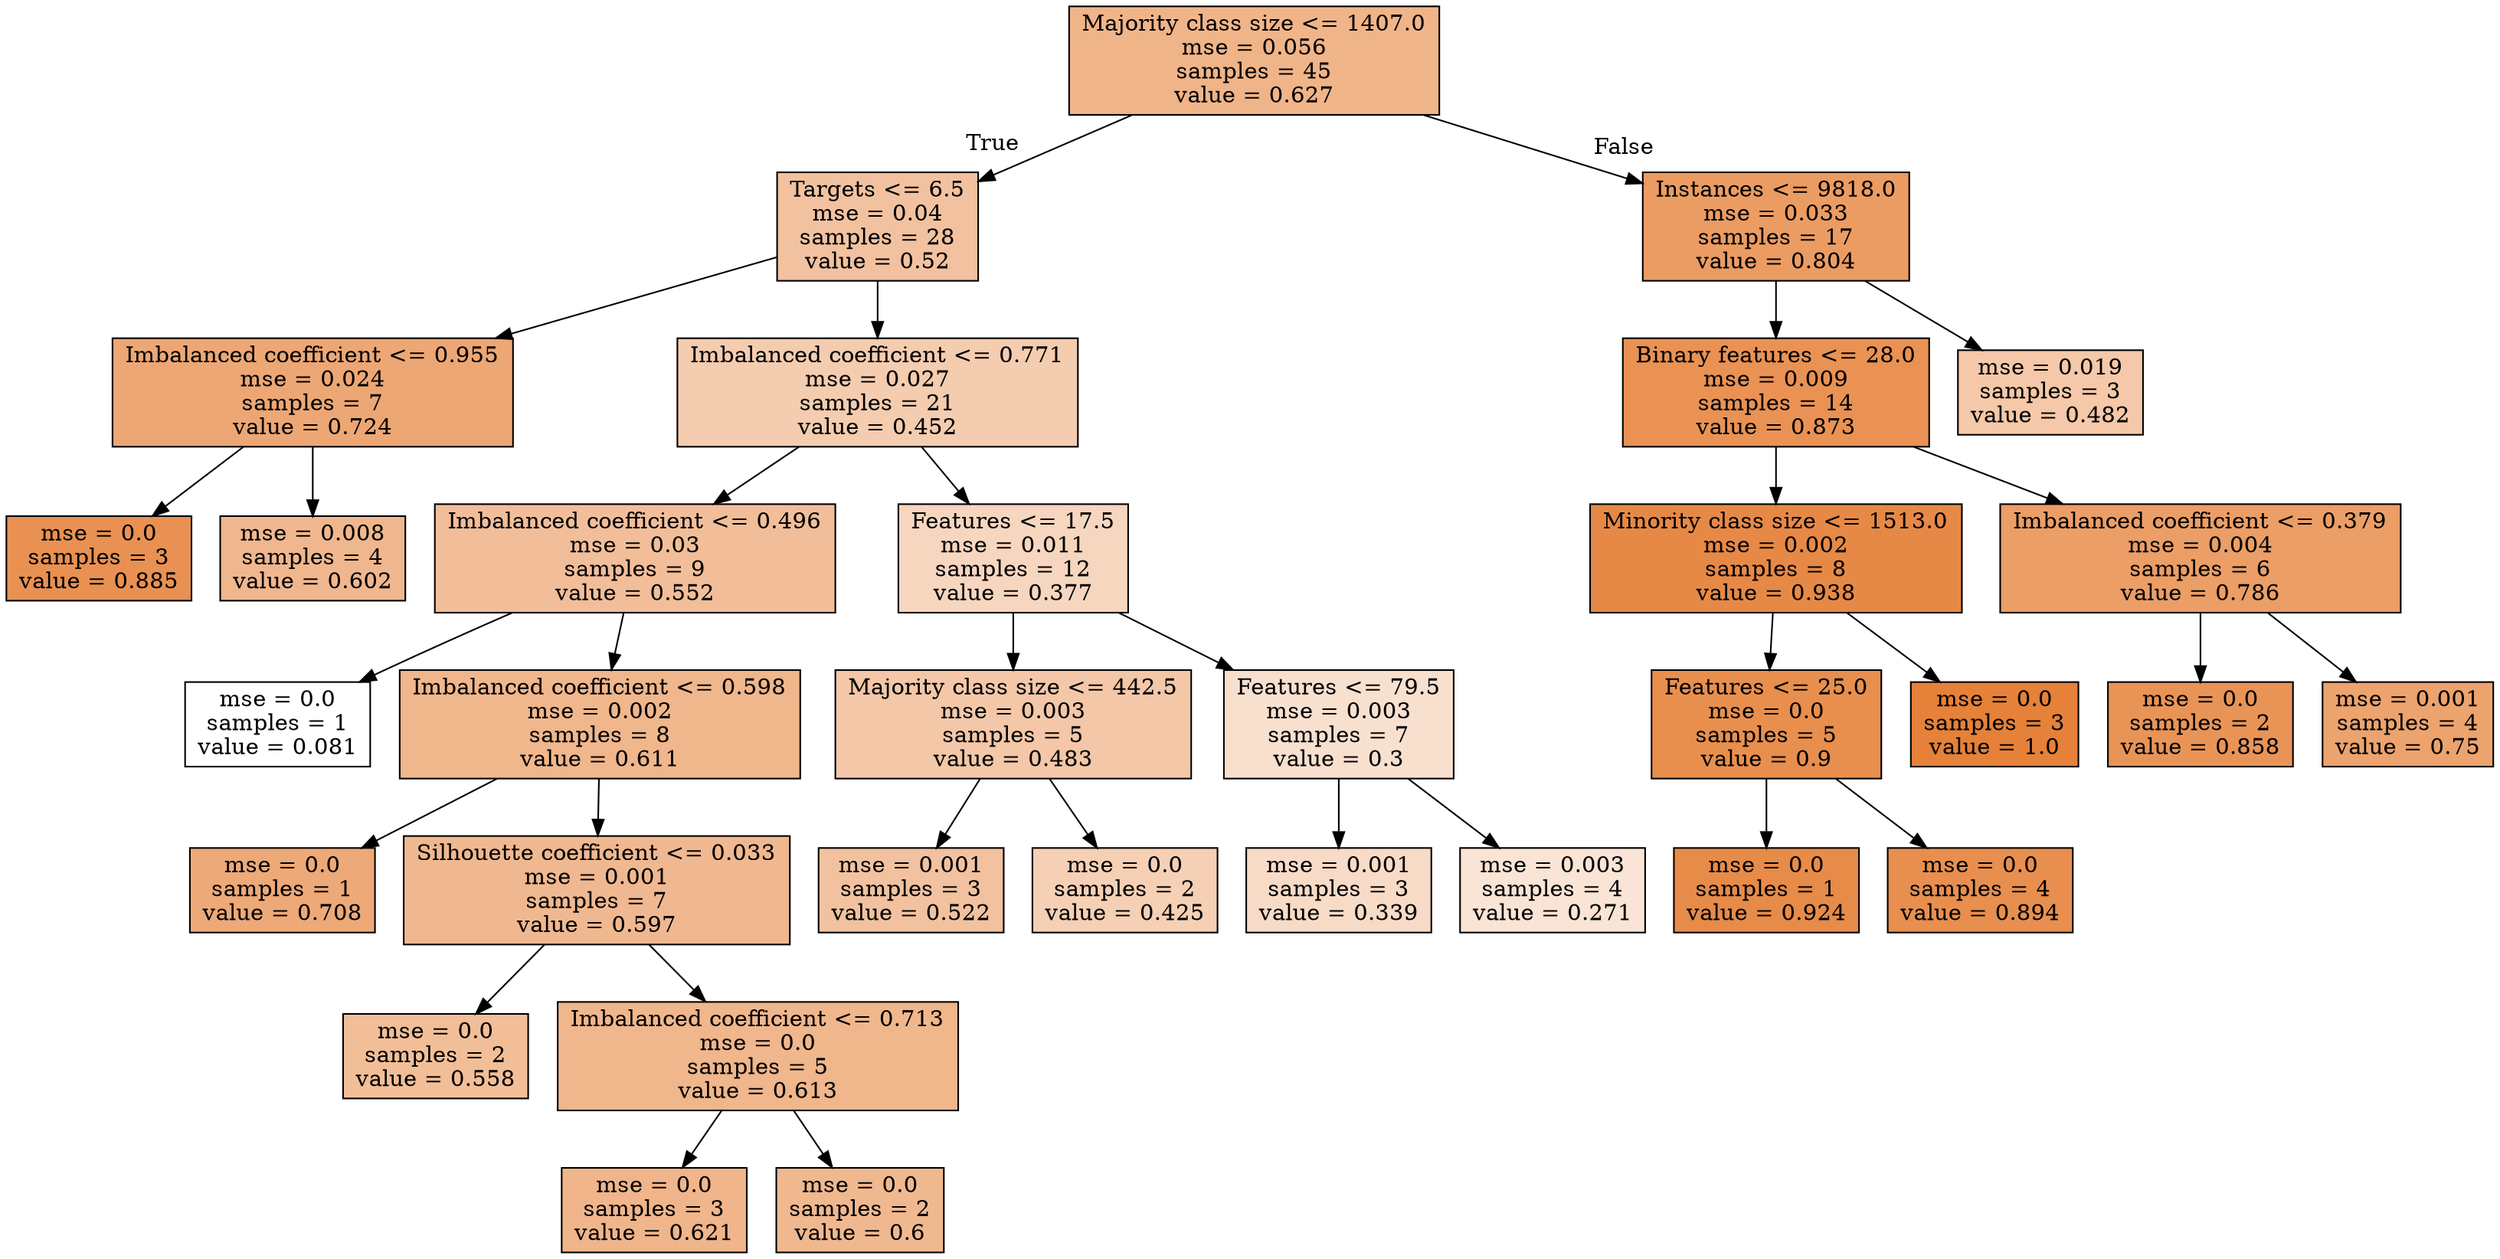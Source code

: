 digraph Tree {
node [shape=box, style="filled", color="black"] ;
0 [label="Majority class size <= 1407.0\nmse = 0.056\nsamples = 45\nvalue = 0.627", fillcolor="#e5813997"] ;
1 [label="Targets <= 6.5\nmse = 0.04\nsamples = 28\nvalue = 0.52", fillcolor="#e581397a"] ;
0 -> 1 [labeldistance=2.5, labelangle=45, headlabel="True"] ;
2 [label="Imbalanced coefficient <= 0.955\nmse = 0.024\nsamples = 7\nvalue = 0.724", fillcolor="#e58139b2"] ;
1 -> 2 ;
3 [label="mse = 0.0\nsamples = 3\nvalue = 0.885", fillcolor="#e58139df"] ;
2 -> 3 ;
4 [label="mse = 0.008\nsamples = 4\nvalue = 0.602", fillcolor="#e5813991"] ;
2 -> 4 ;
5 [label="Imbalanced coefficient <= 0.771\nmse = 0.027\nsamples = 21\nvalue = 0.452", fillcolor="#e5813967"] ;
1 -> 5 ;
6 [label="Imbalanced coefficient <= 0.496\nmse = 0.03\nsamples = 9\nvalue = 0.552", fillcolor="#e5813983"] ;
5 -> 6 ;
7 [label="mse = 0.0\nsamples = 1\nvalue = 0.081", fillcolor="#e5813900"] ;
6 -> 7 ;
8 [label="Imbalanced coefficient <= 0.598\nmse = 0.002\nsamples = 8\nvalue = 0.611", fillcolor="#e5813993"] ;
6 -> 8 ;
9 [label="mse = 0.0\nsamples = 1\nvalue = 0.708", fillcolor="#e58139ae"] ;
8 -> 9 ;
10 [label="Silhouette coefficient <= 0.033\nmse = 0.001\nsamples = 7\nvalue = 0.597", fillcolor="#e581398f"] ;
8 -> 10 ;
11 [label="mse = 0.0\nsamples = 2\nvalue = 0.558", fillcolor="#e5813984"] ;
10 -> 11 ;
12 [label="Imbalanced coefficient <= 0.713\nmse = 0.0\nsamples = 5\nvalue = 0.613", fillcolor="#e5813994"] ;
10 -> 12 ;
13 [label="mse = 0.0\nsamples = 3\nvalue = 0.621", fillcolor="#e5813996"] ;
12 -> 13 ;
14 [label="mse = 0.0\nsamples = 2\nvalue = 0.6", fillcolor="#e5813990"] ;
12 -> 14 ;
15 [label="Features <= 17.5\nmse = 0.011\nsamples = 12\nvalue = 0.377", fillcolor="#e5813952"] ;
5 -> 15 ;
16 [label="Majority class size <= 442.5\nmse = 0.003\nsamples = 5\nvalue = 0.483", fillcolor="#e5813970"] ;
15 -> 16 ;
17 [label="mse = 0.001\nsamples = 3\nvalue = 0.522", fillcolor="#e581397a"] ;
16 -> 17 ;
18 [label="mse = 0.0\nsamples = 2\nvalue = 0.425", fillcolor="#e581395f"] ;
16 -> 18 ;
19 [label="Features <= 79.5\nmse = 0.003\nsamples = 7\nvalue = 0.3", fillcolor="#e581393d"] ;
15 -> 19 ;
20 [label="mse = 0.001\nsamples = 3\nvalue = 0.339", fillcolor="#e5813948"] ;
19 -> 20 ;
21 [label="mse = 0.003\nsamples = 4\nvalue = 0.271", fillcolor="#e5813935"] ;
19 -> 21 ;
22 [label="Instances <= 9818.0\nmse = 0.033\nsamples = 17\nvalue = 0.804", fillcolor="#e58139c9"] ;
0 -> 22 [labeldistance=2.5, labelangle=-45, headlabel="False"] ;
23 [label="Binary features <= 28.0\nmse = 0.009\nsamples = 14\nvalue = 0.873", fillcolor="#e58139dc"] ;
22 -> 23 ;
24 [label="Minority class size <= 1513.0\nmse = 0.002\nsamples = 8\nvalue = 0.938", fillcolor="#e58139ee"] ;
23 -> 24 ;
25 [label="Features <= 25.0\nmse = 0.0\nsamples = 5\nvalue = 0.9", fillcolor="#e58139e3"] ;
24 -> 25 ;
26 [label="mse = 0.0\nsamples = 1\nvalue = 0.924", fillcolor="#e58139ea"] ;
25 -> 26 ;
27 [label="mse = 0.0\nsamples = 4\nvalue = 0.894", fillcolor="#e58139e2"] ;
25 -> 27 ;
28 [label="mse = 0.0\nsamples = 3\nvalue = 1.0", fillcolor="#e58139ff"] ;
24 -> 28 ;
29 [label="Imbalanced coefficient <= 0.379\nmse = 0.004\nsamples = 6\nvalue = 0.786", fillcolor="#e58139c4"] ;
23 -> 29 ;
30 [label="mse = 0.0\nsamples = 2\nvalue = 0.858", fillcolor="#e58139d8"] ;
29 -> 30 ;
31 [label="mse = 0.001\nsamples = 4\nvalue = 0.75", fillcolor="#e58139ba"] ;
29 -> 31 ;
32 [label="mse = 0.019\nsamples = 3\nvalue = 0.482", fillcolor="#e581396f"] ;
22 -> 32 ;
}